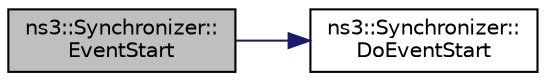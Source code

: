 digraph "ns3::Synchronizer::EventStart"
{
  edge [fontname="Helvetica",fontsize="10",labelfontname="Helvetica",labelfontsize="10"];
  node [fontname="Helvetica",fontsize="10",shape=record];
  rankdir="LR";
  Node1 [label="ns3::Synchronizer::\lEventStart",height=0.2,width=0.4,color="black", fillcolor="grey75", style="filled", fontcolor="black"];
  Node1 -> Node2 [color="midnightblue",fontsize="10",style="solid"];
  Node2 [label="ns3::Synchronizer::\lDoEventStart",height=0.2,width=0.4,color="black", fillcolor="white", style="filled",URL="$df/d6a/classns3_1_1Synchronizer.html#aeecd7590ac6320fdc346eb1d1fee85c3",tooltip="Record the normalized real time at which the current event is starting execution. ..."];
}
